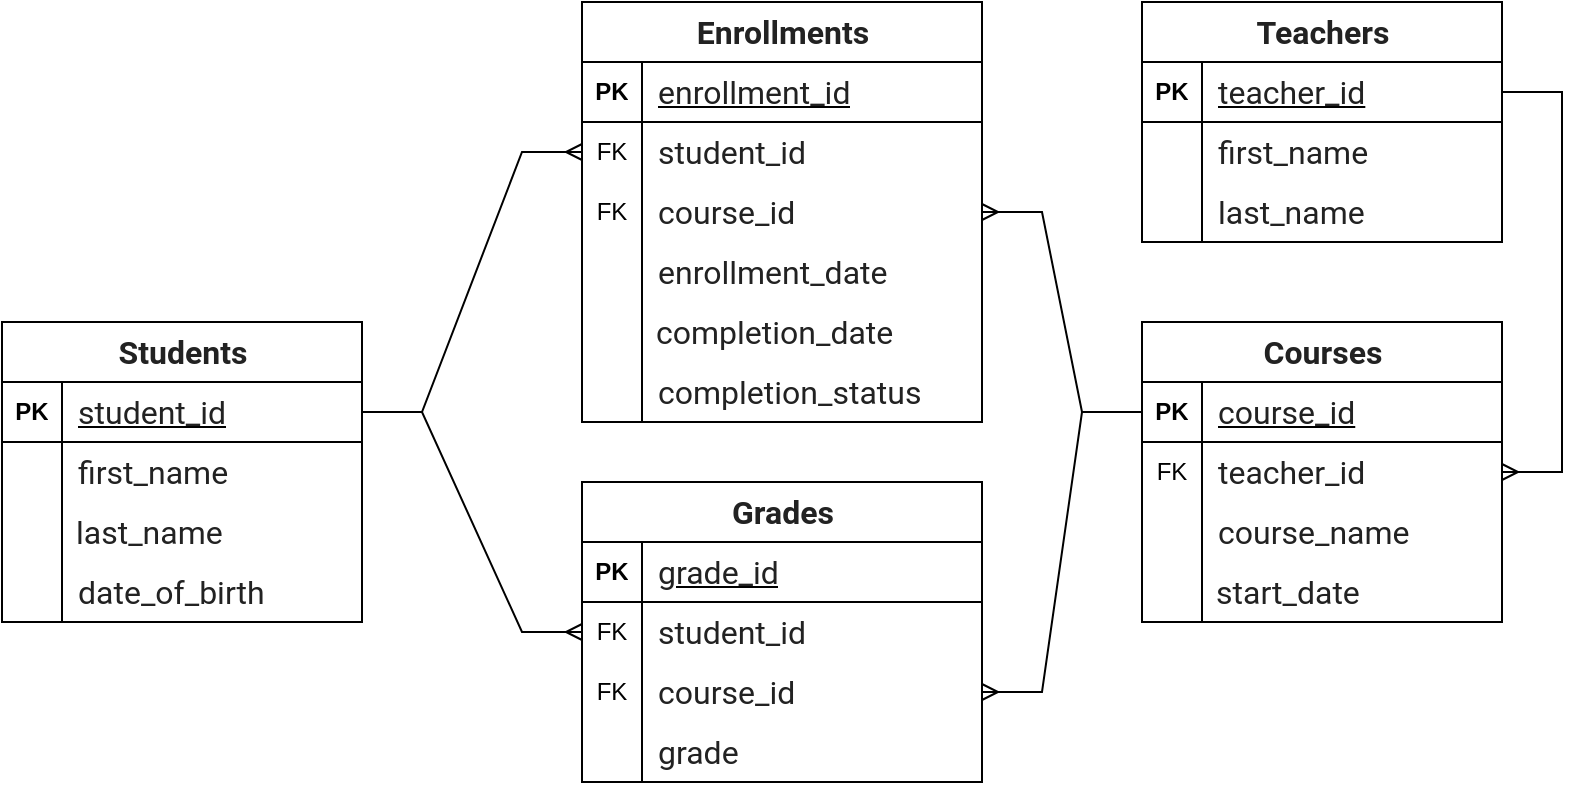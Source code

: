 <mxfile version="26.2.4">
  <diagram name="Страница — 1" id="yV7i9b6TGxlEWFrf97ch">
    <mxGraphModel dx="843" dy="443" grid="1" gridSize="10" guides="1" tooltips="1" connect="1" arrows="1" fold="1" page="1" pageScale="1" pageWidth="827" pageHeight="1169" math="0" shadow="0">
      <root>
        <mxCell id="0" />
        <mxCell id="1" parent="0" />
        <mxCell id="GBBFvadkxrKFWc1dBbzb-1" value="&lt;span style=&quot;transition: var(--focus-outline-transition); box-sizing: border-box; line-height: inherit; color: rgb(34, 34, 34); font-family: Roboto, sans-serif; font-size: 16px; text-align: start; text-wrap-mode: wrap; background-color: rgb(255, 255, 255);&quot;&gt;Students&lt;/span&gt;" style="shape=table;startSize=30;container=1;collapsible=1;childLayout=tableLayout;fixedRows=1;rowLines=0;fontStyle=1;align=center;resizeLast=1;html=1;" parent="1" vertex="1">
          <mxGeometry x="30" y="240" width="180" height="150" as="geometry" />
        </mxCell>
        <mxCell id="GBBFvadkxrKFWc1dBbzb-2" value="" style="shape=tableRow;horizontal=0;startSize=0;swimlaneHead=0;swimlaneBody=0;fillColor=none;collapsible=0;dropTarget=0;points=[[0,0.5],[1,0.5]];portConstraint=eastwest;top=0;left=0;right=0;bottom=1;" parent="GBBFvadkxrKFWc1dBbzb-1" vertex="1">
          <mxGeometry y="30" width="180" height="30" as="geometry" />
        </mxCell>
        <mxCell id="GBBFvadkxrKFWc1dBbzb-3" value="PK" style="shape=partialRectangle;connectable=0;fillColor=none;top=0;left=0;bottom=0;right=0;fontStyle=1;overflow=hidden;whiteSpace=wrap;html=1;" parent="GBBFvadkxrKFWc1dBbzb-2" vertex="1">
          <mxGeometry width="30" height="30" as="geometry">
            <mxRectangle width="30" height="30" as="alternateBounds" />
          </mxGeometry>
        </mxCell>
        <mxCell id="GBBFvadkxrKFWc1dBbzb-4" value="&lt;span style=&quot;color: rgb(34, 34, 34); font-family: Roboto, sans-serif; font-size: 16px; font-weight: 400; background-color: rgb(255, 255, 255);&quot;&gt;student_id&lt;/span&gt;" style="shape=partialRectangle;connectable=0;fillColor=none;top=0;left=0;bottom=0;right=0;align=left;spacingLeft=6;fontStyle=5;overflow=hidden;whiteSpace=wrap;html=1;" parent="GBBFvadkxrKFWc1dBbzb-2" vertex="1">
          <mxGeometry x="30" width="150" height="30" as="geometry">
            <mxRectangle width="150" height="30" as="alternateBounds" />
          </mxGeometry>
        </mxCell>
        <mxCell id="GBBFvadkxrKFWc1dBbzb-5" value="" style="shape=tableRow;horizontal=0;startSize=0;swimlaneHead=0;swimlaneBody=0;fillColor=none;collapsible=0;dropTarget=0;points=[[0,0.5],[1,0.5]];portConstraint=eastwest;top=0;left=0;right=0;bottom=0;" parent="GBBFvadkxrKFWc1dBbzb-1" vertex="1">
          <mxGeometry y="60" width="180" height="30" as="geometry" />
        </mxCell>
        <mxCell id="GBBFvadkxrKFWc1dBbzb-6" value="" style="shape=partialRectangle;connectable=0;fillColor=none;top=0;left=0;bottom=0;right=0;editable=1;overflow=hidden;whiteSpace=wrap;html=1;" parent="GBBFvadkxrKFWc1dBbzb-5" vertex="1">
          <mxGeometry width="30" height="30" as="geometry">
            <mxRectangle width="30" height="30" as="alternateBounds" />
          </mxGeometry>
        </mxCell>
        <mxCell id="GBBFvadkxrKFWc1dBbzb-7" value="&lt;span style=&quot;color: rgb(34, 34, 34); font-family: Roboto, sans-serif; font-size: 16px; background-color: rgb(255, 255, 255);&quot;&gt;first_name&lt;/span&gt;" style="shape=partialRectangle;connectable=0;fillColor=none;top=0;left=0;bottom=0;right=0;align=left;spacingLeft=6;overflow=hidden;whiteSpace=wrap;html=1;" parent="GBBFvadkxrKFWc1dBbzb-5" vertex="1">
          <mxGeometry x="30" width="150" height="30" as="geometry">
            <mxRectangle width="150" height="30" as="alternateBounds" />
          </mxGeometry>
        </mxCell>
        <mxCell id="GBBFvadkxrKFWc1dBbzb-8" value="" style="shape=tableRow;horizontal=0;startSize=0;swimlaneHead=0;swimlaneBody=0;fillColor=none;collapsible=0;dropTarget=0;points=[[0,0.5],[1,0.5]];portConstraint=eastwest;top=0;left=0;right=0;bottom=0;" parent="GBBFvadkxrKFWc1dBbzb-1" vertex="1">
          <mxGeometry y="90" width="180" height="30" as="geometry" />
        </mxCell>
        <mxCell id="GBBFvadkxrKFWc1dBbzb-9" value="" style="shape=partialRectangle;connectable=0;fillColor=none;top=0;left=0;bottom=0;right=0;editable=1;overflow=hidden;whiteSpace=wrap;html=1;" parent="GBBFvadkxrKFWc1dBbzb-8" vertex="1">
          <mxGeometry width="30" height="30" as="geometry">
            <mxRectangle width="30" height="30" as="alternateBounds" />
          </mxGeometry>
        </mxCell>
        <mxCell id="GBBFvadkxrKFWc1dBbzb-10" value="&#xa;&lt;span style=&quot;color: rgb(34, 34, 34); font-family: Roboto, sans-serif; font-size: 16px; font-style: normal; font-variant-ligatures: normal; font-variant-caps: normal; font-weight: 400; letter-spacing: normal; orphans: 2; text-align: start; text-indent: 0px; text-transform: none; widows: 2; word-spacing: 0px; -webkit-text-stroke-width: 0px; white-space: normal; background-color: rgb(255, 255, 255); text-decoration-thickness: initial; text-decoration-style: initial; text-decoration-color: initial; display: inline !important; float: none;&quot;&gt;last_name&lt;/span&gt;&#xa;&#xa;" style="shape=partialRectangle;connectable=0;fillColor=none;top=0;left=0;bottom=0;right=0;align=left;spacingLeft=16;overflow=hidden;whiteSpace=wrap;html=1;spacing=-9;" parent="GBBFvadkxrKFWc1dBbzb-8" vertex="1">
          <mxGeometry x="30" width="150" height="30" as="geometry">
            <mxRectangle width="150" height="30" as="alternateBounds" />
          </mxGeometry>
        </mxCell>
        <mxCell id="GBBFvadkxrKFWc1dBbzb-11" value="" style="shape=tableRow;horizontal=0;startSize=0;swimlaneHead=0;swimlaneBody=0;fillColor=none;collapsible=0;dropTarget=0;points=[[0,0.5],[1,0.5]];portConstraint=eastwest;top=0;left=0;right=0;bottom=0;" parent="GBBFvadkxrKFWc1dBbzb-1" vertex="1">
          <mxGeometry y="120" width="180" height="30" as="geometry" />
        </mxCell>
        <mxCell id="GBBFvadkxrKFWc1dBbzb-12" value="" style="shape=partialRectangle;connectable=0;fillColor=none;top=0;left=0;bottom=0;right=0;editable=1;overflow=hidden;whiteSpace=wrap;html=1;" parent="GBBFvadkxrKFWc1dBbzb-11" vertex="1">
          <mxGeometry width="30" height="30" as="geometry">
            <mxRectangle width="30" height="30" as="alternateBounds" />
          </mxGeometry>
        </mxCell>
        <mxCell id="GBBFvadkxrKFWc1dBbzb-13" value="&lt;span style=&quot;color: rgb(34, 34, 34); font-family: Roboto, sans-serif; font-size: 16px; background-color: rgb(255, 255, 255);&quot;&gt;date_of_birth&lt;/span&gt;" style="shape=partialRectangle;connectable=0;fillColor=none;top=0;left=0;bottom=0;right=0;align=left;spacingLeft=6;overflow=hidden;whiteSpace=wrap;html=1;" parent="GBBFvadkxrKFWc1dBbzb-11" vertex="1">
          <mxGeometry x="30" width="150" height="30" as="geometry">
            <mxRectangle width="150" height="30" as="alternateBounds" />
          </mxGeometry>
        </mxCell>
        <mxCell id="GBBFvadkxrKFWc1dBbzb-17" value="&lt;span style=&quot;transition: var(--focus-outline-transition); box-sizing: border-box; line-height: inherit; color: rgb(34, 34, 34); font-family: Roboto, sans-serif; font-size: 16px; text-align: start; text-wrap-mode: wrap; background-color: rgb(255, 255, 255);&quot;&gt;Teachers&lt;/span&gt;" style="shape=table;startSize=30;container=1;collapsible=1;childLayout=tableLayout;fixedRows=1;rowLines=0;fontStyle=1;align=center;resizeLast=1;html=1;" parent="1" vertex="1">
          <mxGeometry x="600" y="80" width="180" height="120" as="geometry" />
        </mxCell>
        <mxCell id="GBBFvadkxrKFWc1dBbzb-18" value="" style="shape=tableRow;horizontal=0;startSize=0;swimlaneHead=0;swimlaneBody=0;fillColor=none;collapsible=0;dropTarget=0;points=[[0,0.5],[1,0.5]];portConstraint=eastwest;top=0;left=0;right=0;bottom=1;" parent="GBBFvadkxrKFWc1dBbzb-17" vertex="1">
          <mxGeometry y="30" width="180" height="30" as="geometry" />
        </mxCell>
        <mxCell id="GBBFvadkxrKFWc1dBbzb-19" value="PK" style="shape=partialRectangle;connectable=0;fillColor=none;top=0;left=0;bottom=0;right=0;fontStyle=1;overflow=hidden;whiteSpace=wrap;html=1;" parent="GBBFvadkxrKFWc1dBbzb-18" vertex="1">
          <mxGeometry width="30" height="30" as="geometry">
            <mxRectangle width="30" height="30" as="alternateBounds" />
          </mxGeometry>
        </mxCell>
        <mxCell id="GBBFvadkxrKFWc1dBbzb-20" value="&lt;span style=&quot;color: rgb(34, 34, 34); font-family: Roboto, sans-serif; font-size: 16px; font-weight: 400; background-color: rgb(255, 255, 255);&quot;&gt;teacher_id&lt;/span&gt;" style="shape=partialRectangle;connectable=0;fillColor=none;top=0;left=0;bottom=0;right=0;align=left;spacingLeft=6;fontStyle=5;overflow=hidden;whiteSpace=wrap;html=1;" parent="GBBFvadkxrKFWc1dBbzb-18" vertex="1">
          <mxGeometry x="30" width="150" height="30" as="geometry">
            <mxRectangle width="150" height="30" as="alternateBounds" />
          </mxGeometry>
        </mxCell>
        <mxCell id="GBBFvadkxrKFWc1dBbzb-24" value="" style="shape=tableRow;horizontal=0;startSize=0;swimlaneHead=0;swimlaneBody=0;fillColor=none;collapsible=0;dropTarget=0;points=[[0,0.5],[1,0.5]];portConstraint=eastwest;top=0;left=0;right=0;bottom=0;" parent="GBBFvadkxrKFWc1dBbzb-17" vertex="1">
          <mxGeometry y="60" width="180" height="30" as="geometry" />
        </mxCell>
        <mxCell id="GBBFvadkxrKFWc1dBbzb-25" value="" style="shape=partialRectangle;connectable=0;fillColor=none;top=0;left=0;bottom=0;right=0;editable=1;overflow=hidden;whiteSpace=wrap;html=1;" parent="GBBFvadkxrKFWc1dBbzb-24" vertex="1">
          <mxGeometry width="30" height="30" as="geometry">
            <mxRectangle width="30" height="30" as="alternateBounds" />
          </mxGeometry>
        </mxCell>
        <mxCell id="GBBFvadkxrKFWc1dBbzb-26" value="&lt;span style=&quot;color: rgb(34, 34, 34); font-family: Roboto, sans-serif; font-size: 16px; background-color: rgb(255, 255, 255);&quot;&gt;first_name&lt;/span&gt;" style="shape=partialRectangle;connectable=0;fillColor=none;top=0;left=0;bottom=0;right=0;align=left;spacingLeft=6;overflow=hidden;whiteSpace=wrap;html=1;" parent="GBBFvadkxrKFWc1dBbzb-24" vertex="1">
          <mxGeometry x="30" width="150" height="30" as="geometry">
            <mxRectangle width="150" height="30" as="alternateBounds" />
          </mxGeometry>
        </mxCell>
        <mxCell id="GBBFvadkxrKFWc1dBbzb-27" value="" style="shape=tableRow;horizontal=0;startSize=0;swimlaneHead=0;swimlaneBody=0;fillColor=none;collapsible=0;dropTarget=0;points=[[0,0.5],[1,0.5]];portConstraint=eastwest;top=0;left=0;right=0;bottom=0;" parent="GBBFvadkxrKFWc1dBbzb-17" vertex="1">
          <mxGeometry y="90" width="180" height="30" as="geometry" />
        </mxCell>
        <mxCell id="GBBFvadkxrKFWc1dBbzb-28" value="" style="shape=partialRectangle;connectable=0;fillColor=none;top=0;left=0;bottom=0;right=0;editable=1;overflow=hidden;whiteSpace=wrap;html=1;" parent="GBBFvadkxrKFWc1dBbzb-27" vertex="1">
          <mxGeometry width="30" height="30" as="geometry">
            <mxRectangle width="30" height="30" as="alternateBounds" />
          </mxGeometry>
        </mxCell>
        <mxCell id="GBBFvadkxrKFWc1dBbzb-29" value="&lt;span style=&quot;color: rgb(34, 34, 34); font-family: Roboto, sans-serif; font-size: 16px; background-color: rgb(255, 255, 255);&quot;&gt;last_name&lt;/span&gt;" style="shape=partialRectangle;connectable=0;fillColor=none;top=0;left=0;bottom=0;right=0;align=left;spacingLeft=6;overflow=hidden;whiteSpace=wrap;html=1;" parent="GBBFvadkxrKFWc1dBbzb-27" vertex="1">
          <mxGeometry x="30" width="150" height="30" as="geometry">
            <mxRectangle width="150" height="30" as="alternateBounds" />
          </mxGeometry>
        </mxCell>
        <mxCell id="GBBFvadkxrKFWc1dBbzb-40" value="&lt;span style=&quot;transition: var(--focus-outline-transition); box-sizing: border-box; line-height: inherit; color: rgb(34, 34, 34); font-family: Roboto, sans-serif; font-size: 16px; text-align: start; text-wrap-mode: wrap; background-color: rgb(255, 255, 255);&quot;&gt;Courses&lt;/span&gt;" style="shape=table;startSize=30;container=1;collapsible=1;childLayout=tableLayout;fixedRows=1;rowLines=0;fontStyle=1;align=center;resizeLast=1;html=1;" parent="1" vertex="1">
          <mxGeometry x="600" y="240" width="180" height="150" as="geometry" />
        </mxCell>
        <mxCell id="GBBFvadkxrKFWc1dBbzb-41" value="" style="shape=tableRow;horizontal=0;startSize=0;swimlaneHead=0;swimlaneBody=0;fillColor=none;collapsible=0;dropTarget=0;points=[[0,0.5],[1,0.5]];portConstraint=eastwest;top=0;left=0;right=0;bottom=1;" parent="GBBFvadkxrKFWc1dBbzb-40" vertex="1">
          <mxGeometry y="30" width="180" height="30" as="geometry" />
        </mxCell>
        <mxCell id="GBBFvadkxrKFWc1dBbzb-42" value="PK" style="shape=partialRectangle;connectable=0;fillColor=none;top=0;left=0;bottom=0;right=0;fontStyle=1;overflow=hidden;whiteSpace=wrap;html=1;" parent="GBBFvadkxrKFWc1dBbzb-41" vertex="1">
          <mxGeometry width="30" height="30" as="geometry">
            <mxRectangle width="30" height="30" as="alternateBounds" />
          </mxGeometry>
        </mxCell>
        <mxCell id="GBBFvadkxrKFWc1dBbzb-43" value="&lt;span style=&quot;color: rgb(34, 34, 34); font-family: Roboto, sans-serif; font-size: 16px; font-weight: 400; background-color: rgb(255, 255, 255);&quot;&gt;course_id&lt;/span&gt;" style="shape=partialRectangle;connectable=0;fillColor=none;top=0;left=0;bottom=0;right=0;align=left;spacingLeft=6;fontStyle=5;overflow=hidden;whiteSpace=wrap;html=1;" parent="GBBFvadkxrKFWc1dBbzb-41" vertex="1">
          <mxGeometry x="30" width="150" height="30" as="geometry">
            <mxRectangle width="150" height="30" as="alternateBounds" />
          </mxGeometry>
        </mxCell>
        <mxCell id="GBBFvadkxrKFWc1dBbzb-44" value="" style="shape=tableRow;horizontal=0;startSize=0;swimlaneHead=0;swimlaneBody=0;fillColor=none;collapsible=0;dropTarget=0;points=[[0,0.5],[1,0.5]];portConstraint=eastwest;top=0;left=0;right=0;bottom=0;" parent="GBBFvadkxrKFWc1dBbzb-40" vertex="1">
          <mxGeometry y="60" width="180" height="30" as="geometry" />
        </mxCell>
        <mxCell id="GBBFvadkxrKFWc1dBbzb-45" value="FK" style="shape=partialRectangle;connectable=0;fillColor=none;top=0;left=0;bottom=0;right=0;fontStyle=0;overflow=hidden;whiteSpace=wrap;html=1;" parent="GBBFvadkxrKFWc1dBbzb-44" vertex="1">
          <mxGeometry width="30" height="30" as="geometry">
            <mxRectangle width="30" height="30" as="alternateBounds" />
          </mxGeometry>
        </mxCell>
        <mxCell id="GBBFvadkxrKFWc1dBbzb-46" value="&lt;span style=&quot;color: rgb(34, 34, 34); font-family: Roboto, sans-serif; font-size: 16px; background-color: rgb(255, 255, 255);&quot;&gt;teacher_id&lt;/span&gt;" style="shape=partialRectangle;connectable=0;fillColor=none;top=0;left=0;bottom=0;right=0;align=left;spacingLeft=6;fontStyle=0;overflow=hidden;whiteSpace=wrap;html=1;" parent="GBBFvadkxrKFWc1dBbzb-44" vertex="1">
          <mxGeometry x="30" width="150" height="30" as="geometry">
            <mxRectangle width="150" height="30" as="alternateBounds" />
          </mxGeometry>
        </mxCell>
        <mxCell id="GBBFvadkxrKFWc1dBbzb-47" value="" style="shape=tableRow;horizontal=0;startSize=0;swimlaneHead=0;swimlaneBody=0;fillColor=none;collapsible=0;dropTarget=0;points=[[0,0.5],[1,0.5]];portConstraint=eastwest;top=0;left=0;right=0;bottom=0;" parent="GBBFvadkxrKFWc1dBbzb-40" vertex="1">
          <mxGeometry y="90" width="180" height="30" as="geometry" />
        </mxCell>
        <mxCell id="GBBFvadkxrKFWc1dBbzb-48" value="" style="shape=partialRectangle;connectable=0;fillColor=none;top=0;left=0;bottom=0;right=0;editable=1;overflow=hidden;whiteSpace=wrap;html=1;" parent="GBBFvadkxrKFWc1dBbzb-47" vertex="1">
          <mxGeometry width="30" height="30" as="geometry">
            <mxRectangle width="30" height="30" as="alternateBounds" />
          </mxGeometry>
        </mxCell>
        <mxCell id="GBBFvadkxrKFWc1dBbzb-49" value="&lt;span style=&quot;color: rgb(34, 34, 34); font-family: Roboto, sans-serif; font-size: 16px; background-color: rgb(255, 255, 255);&quot;&gt;course_name&lt;/span&gt;" style="shape=partialRectangle;connectable=0;fillColor=none;top=0;left=0;bottom=0;right=0;align=left;spacingLeft=6;overflow=hidden;whiteSpace=wrap;html=1;" parent="GBBFvadkxrKFWc1dBbzb-47" vertex="1">
          <mxGeometry x="30" width="150" height="30" as="geometry">
            <mxRectangle width="150" height="30" as="alternateBounds" />
          </mxGeometry>
        </mxCell>
        <mxCell id="GBBFvadkxrKFWc1dBbzb-50" value="" style="shape=tableRow;horizontal=0;startSize=0;swimlaneHead=0;swimlaneBody=0;fillColor=none;collapsible=0;dropTarget=0;points=[[0,0.5],[1,0.5]];portConstraint=eastwest;top=0;left=0;right=0;bottom=0;" parent="GBBFvadkxrKFWc1dBbzb-40" vertex="1">
          <mxGeometry y="120" width="180" height="30" as="geometry" />
        </mxCell>
        <mxCell id="GBBFvadkxrKFWc1dBbzb-51" value="" style="shape=partialRectangle;connectable=0;fillColor=none;top=0;left=0;bottom=0;right=0;editable=1;overflow=hidden;whiteSpace=wrap;html=1;" parent="GBBFvadkxrKFWc1dBbzb-50" vertex="1">
          <mxGeometry width="30" height="30" as="geometry">
            <mxRectangle width="30" height="30" as="alternateBounds" />
          </mxGeometry>
        </mxCell>
        <mxCell id="GBBFvadkxrKFWc1dBbzb-52" value="&lt;span style=&quot;color: rgb(34, 34, 34); font-family: Roboto, sans-serif; font-size: 16px; background-color: rgb(255, 255, 255);&quot;&gt;start_date&lt;/span&gt;" style="shape=partialRectangle;connectable=0;fillColor=none;top=0;left=0;bottom=0;right=0;align=left;spacingLeft=16;overflow=hidden;whiteSpace=wrap;html=1;spacing=-9;" parent="GBBFvadkxrKFWc1dBbzb-50" vertex="1">
          <mxGeometry x="30" width="150" height="30" as="geometry">
            <mxRectangle width="150" height="30" as="alternateBounds" />
          </mxGeometry>
        </mxCell>
        <mxCell id="GBBFvadkxrKFWc1dBbzb-56" value="&lt;span style=&quot;transition: var(--focus-outline-transition); box-sizing: border-box; line-height: inherit; color: rgb(34, 34, 34); font-family: Roboto, sans-serif; font-size: 16px; text-align: start; text-wrap-mode: wrap; background-color: rgb(255, 255, 255);&quot;&gt;Enrollments&lt;/span&gt;" style="shape=table;startSize=30;container=1;collapsible=1;childLayout=tableLayout;fixedRows=1;rowLines=0;fontStyle=1;align=center;resizeLast=1;html=1;" parent="1" vertex="1">
          <mxGeometry x="320" y="80" width="200" height="210" as="geometry" />
        </mxCell>
        <mxCell id="GBBFvadkxrKFWc1dBbzb-57" value="" style="shape=tableRow;horizontal=0;startSize=0;swimlaneHead=0;swimlaneBody=0;fillColor=none;collapsible=0;dropTarget=0;points=[[0,0.5],[1,0.5]];portConstraint=eastwest;top=0;left=0;right=0;bottom=1;" parent="GBBFvadkxrKFWc1dBbzb-56" vertex="1">
          <mxGeometry y="30" width="200" height="30" as="geometry" />
        </mxCell>
        <mxCell id="GBBFvadkxrKFWc1dBbzb-58" value="PK" style="shape=partialRectangle;connectable=0;fillColor=none;top=0;left=0;bottom=0;right=0;fontStyle=1;overflow=hidden;whiteSpace=wrap;html=1;" parent="GBBFvadkxrKFWc1dBbzb-57" vertex="1">
          <mxGeometry width="30" height="30" as="geometry">
            <mxRectangle width="30" height="30" as="alternateBounds" />
          </mxGeometry>
        </mxCell>
        <mxCell id="GBBFvadkxrKFWc1dBbzb-59" value="&lt;span style=&quot;color: rgb(34, 34, 34); font-family: Roboto, sans-serif; font-size: 16px; font-weight: 400; background-color: rgb(255, 255, 255);&quot;&gt;enrollment_id&lt;/span&gt;" style="shape=partialRectangle;connectable=0;fillColor=none;top=0;left=0;bottom=0;right=0;align=left;spacingLeft=6;fontStyle=5;overflow=hidden;whiteSpace=wrap;html=1;" parent="GBBFvadkxrKFWc1dBbzb-57" vertex="1">
          <mxGeometry x="30" width="170" height="30" as="geometry">
            <mxRectangle width="170" height="30" as="alternateBounds" />
          </mxGeometry>
        </mxCell>
        <mxCell id="GBBFvadkxrKFWc1dBbzb-60" value="" style="shape=tableRow;horizontal=0;startSize=0;swimlaneHead=0;swimlaneBody=0;fillColor=none;collapsible=0;dropTarget=0;points=[[0,0.5],[1,0.5]];portConstraint=eastwest;top=0;left=0;right=0;bottom=0;" parent="GBBFvadkxrKFWc1dBbzb-56" vertex="1">
          <mxGeometry y="60" width="200" height="30" as="geometry" />
        </mxCell>
        <mxCell id="GBBFvadkxrKFWc1dBbzb-61" value="FK" style="shape=partialRectangle;connectable=0;fillColor=none;top=0;left=0;bottom=0;right=0;fontStyle=0;overflow=hidden;whiteSpace=wrap;html=1;" parent="GBBFvadkxrKFWc1dBbzb-60" vertex="1">
          <mxGeometry width="30" height="30" as="geometry">
            <mxRectangle width="30" height="30" as="alternateBounds" />
          </mxGeometry>
        </mxCell>
        <mxCell id="GBBFvadkxrKFWc1dBbzb-62" value="&lt;span style=&quot;color: rgb(34, 34, 34); font-family: Roboto, sans-serif; font-size: 16px; background-color: rgb(255, 255, 255);&quot;&gt;student_id&lt;/span&gt;" style="shape=partialRectangle;connectable=0;fillColor=none;top=0;left=0;bottom=0;right=0;align=left;spacingLeft=6;fontStyle=0;overflow=hidden;whiteSpace=wrap;html=1;" parent="GBBFvadkxrKFWc1dBbzb-60" vertex="1">
          <mxGeometry x="30" width="170" height="30" as="geometry">
            <mxRectangle width="170" height="30" as="alternateBounds" />
          </mxGeometry>
        </mxCell>
        <mxCell id="GBBFvadkxrKFWc1dBbzb-72" value="" style="shape=tableRow;horizontal=0;startSize=0;swimlaneHead=0;swimlaneBody=0;fillColor=none;collapsible=0;dropTarget=0;points=[[0,0.5],[1,0.5]];portConstraint=eastwest;top=0;left=0;right=0;bottom=0;" parent="GBBFvadkxrKFWc1dBbzb-56" vertex="1">
          <mxGeometry y="90" width="200" height="30" as="geometry" />
        </mxCell>
        <mxCell id="GBBFvadkxrKFWc1dBbzb-73" value="FK" style="shape=partialRectangle;connectable=0;fillColor=none;top=0;left=0;bottom=0;right=0;fontStyle=0;overflow=hidden;whiteSpace=wrap;html=1;" parent="GBBFvadkxrKFWc1dBbzb-72" vertex="1">
          <mxGeometry width="30" height="30" as="geometry">
            <mxRectangle width="30" height="30" as="alternateBounds" />
          </mxGeometry>
        </mxCell>
        <mxCell id="GBBFvadkxrKFWc1dBbzb-74" value="&lt;span style=&quot;color: rgb(34, 34, 34); font-family: Roboto, sans-serif; font-size: 16px; background-color: rgb(255, 255, 255);&quot;&gt;course_id&lt;/span&gt;" style="shape=partialRectangle;connectable=0;fillColor=none;top=0;left=0;bottom=0;right=0;align=left;spacingLeft=6;fontStyle=0;overflow=hidden;whiteSpace=wrap;html=1;" parent="GBBFvadkxrKFWc1dBbzb-72" vertex="1">
          <mxGeometry x="30" width="170" height="30" as="geometry">
            <mxRectangle width="170" height="30" as="alternateBounds" />
          </mxGeometry>
        </mxCell>
        <mxCell id="GBBFvadkxrKFWc1dBbzb-63" value="" style="shape=tableRow;horizontal=0;startSize=0;swimlaneHead=0;swimlaneBody=0;fillColor=none;collapsible=0;dropTarget=0;points=[[0,0.5],[1,0.5]];portConstraint=eastwest;top=0;left=0;right=0;bottom=0;" parent="GBBFvadkxrKFWc1dBbzb-56" vertex="1">
          <mxGeometry y="120" width="200" height="30" as="geometry" />
        </mxCell>
        <mxCell id="GBBFvadkxrKFWc1dBbzb-64" value="" style="shape=partialRectangle;connectable=0;fillColor=none;top=0;left=0;bottom=0;right=0;editable=1;overflow=hidden;whiteSpace=wrap;html=1;" parent="GBBFvadkxrKFWc1dBbzb-63" vertex="1">
          <mxGeometry width="30" height="30" as="geometry">
            <mxRectangle width="30" height="30" as="alternateBounds" />
          </mxGeometry>
        </mxCell>
        <mxCell id="GBBFvadkxrKFWc1dBbzb-65" value="&lt;span style=&quot;color: rgb(34, 34, 34); font-family: Roboto, sans-serif; font-size: 16px; background-color: rgb(255, 255, 255);&quot;&gt;enrollment_date&lt;/span&gt;" style="shape=partialRectangle;connectable=0;fillColor=none;top=0;left=0;bottom=0;right=0;align=left;spacingLeft=6;overflow=hidden;whiteSpace=wrap;html=1;" parent="GBBFvadkxrKFWc1dBbzb-63" vertex="1">
          <mxGeometry x="30" width="170" height="30" as="geometry">
            <mxRectangle width="170" height="30" as="alternateBounds" />
          </mxGeometry>
        </mxCell>
        <mxCell id="GBBFvadkxrKFWc1dBbzb-66" value="" style="shape=tableRow;horizontal=0;startSize=0;swimlaneHead=0;swimlaneBody=0;fillColor=none;collapsible=0;dropTarget=0;points=[[0,0.5],[1,0.5]];portConstraint=eastwest;top=0;left=0;right=0;bottom=0;" parent="GBBFvadkxrKFWc1dBbzb-56" vertex="1">
          <mxGeometry y="150" width="200" height="30" as="geometry" />
        </mxCell>
        <mxCell id="GBBFvadkxrKFWc1dBbzb-67" value="" style="shape=partialRectangle;connectable=0;fillColor=none;top=0;left=0;bottom=0;right=0;editable=1;overflow=hidden;whiteSpace=wrap;html=1;" parent="GBBFvadkxrKFWc1dBbzb-66" vertex="1">
          <mxGeometry width="30" height="30" as="geometry">
            <mxRectangle width="30" height="30" as="alternateBounds" />
          </mxGeometry>
        </mxCell>
        <mxCell id="GBBFvadkxrKFWc1dBbzb-68" value="&lt;span style=&quot;color: rgb(34, 34, 34); font-family: Roboto, sans-serif; font-size: 16px; background-color: rgb(255, 255, 255);&quot;&gt;completion_date&lt;/span&gt;" style="shape=partialRectangle;connectable=0;fillColor=none;top=0;left=0;bottom=0;right=0;align=left;spacingLeft=16;overflow=hidden;whiteSpace=wrap;html=1;spacing=-9;" parent="GBBFvadkxrKFWc1dBbzb-66" vertex="1">
          <mxGeometry x="30" width="170" height="30" as="geometry">
            <mxRectangle width="170" height="30" as="alternateBounds" />
          </mxGeometry>
        </mxCell>
        <mxCell id="GBBFvadkxrKFWc1dBbzb-69" value="" style="shape=tableRow;horizontal=0;startSize=0;swimlaneHead=0;swimlaneBody=0;fillColor=none;collapsible=0;dropTarget=0;points=[[0,0.5],[1,0.5]];portConstraint=eastwest;top=0;left=0;right=0;bottom=0;" parent="GBBFvadkxrKFWc1dBbzb-56" vertex="1">
          <mxGeometry y="180" width="200" height="30" as="geometry" />
        </mxCell>
        <mxCell id="GBBFvadkxrKFWc1dBbzb-70" value="" style="shape=partialRectangle;connectable=0;fillColor=none;top=0;left=0;bottom=0;right=0;editable=1;overflow=hidden;whiteSpace=wrap;html=1;" parent="GBBFvadkxrKFWc1dBbzb-69" vertex="1">
          <mxGeometry width="30" height="30" as="geometry">
            <mxRectangle width="30" height="30" as="alternateBounds" />
          </mxGeometry>
        </mxCell>
        <mxCell id="GBBFvadkxrKFWc1dBbzb-71" value="&lt;span style=&quot;color: rgb(34, 34, 34); font-family: Roboto, sans-serif; font-size: 16px; background-color: rgb(255, 255, 255);&quot;&gt;completion_status&lt;/span&gt;" style="shape=partialRectangle;connectable=0;fillColor=none;top=0;left=0;bottom=0;right=0;align=left;spacingLeft=6;overflow=hidden;whiteSpace=wrap;html=1;" parent="GBBFvadkxrKFWc1dBbzb-69" vertex="1">
          <mxGeometry x="30" width="170" height="30" as="geometry">
            <mxRectangle width="170" height="30" as="alternateBounds" />
          </mxGeometry>
        </mxCell>
        <mxCell id="GBBFvadkxrKFWc1dBbzb-75" value="&lt;span style=&quot;transition: var(--focus-outline-transition); box-sizing: border-box; line-height: inherit; color: rgb(34, 34, 34); font-family: Roboto, sans-serif; font-size: 16px; text-align: start; text-wrap-mode: wrap; background-color: rgb(255, 255, 255);&quot;&gt;Grades&lt;/span&gt;" style="shape=table;startSize=30;container=1;collapsible=1;childLayout=tableLayout;fixedRows=1;rowLines=0;fontStyle=1;align=center;resizeLast=1;html=1;" parent="1" vertex="1">
          <mxGeometry x="320" y="320" width="200" height="150" as="geometry" />
        </mxCell>
        <mxCell id="GBBFvadkxrKFWc1dBbzb-76" value="" style="shape=tableRow;horizontal=0;startSize=0;swimlaneHead=0;swimlaneBody=0;fillColor=none;collapsible=0;dropTarget=0;points=[[0,0.5],[1,0.5]];portConstraint=eastwest;top=0;left=0;right=0;bottom=1;" parent="GBBFvadkxrKFWc1dBbzb-75" vertex="1">
          <mxGeometry y="30" width="200" height="30" as="geometry" />
        </mxCell>
        <mxCell id="GBBFvadkxrKFWc1dBbzb-77" value="PK" style="shape=partialRectangle;connectable=0;fillColor=none;top=0;left=0;bottom=0;right=0;fontStyle=1;overflow=hidden;whiteSpace=wrap;html=1;" parent="GBBFvadkxrKFWc1dBbzb-76" vertex="1">
          <mxGeometry width="30" height="30" as="geometry">
            <mxRectangle width="30" height="30" as="alternateBounds" />
          </mxGeometry>
        </mxCell>
        <mxCell id="GBBFvadkxrKFWc1dBbzb-78" value="&lt;span style=&quot;color: rgb(34, 34, 34); font-family: Roboto, sans-serif; font-size: 16px; font-weight: 400; background-color: rgb(255, 255, 255);&quot;&gt;grade_id&lt;/span&gt;" style="shape=partialRectangle;connectable=0;fillColor=none;top=0;left=0;bottom=0;right=0;align=left;spacingLeft=6;fontStyle=5;overflow=hidden;whiteSpace=wrap;html=1;" parent="GBBFvadkxrKFWc1dBbzb-76" vertex="1">
          <mxGeometry x="30" width="170" height="30" as="geometry">
            <mxRectangle width="170" height="30" as="alternateBounds" />
          </mxGeometry>
        </mxCell>
        <mxCell id="GBBFvadkxrKFWc1dBbzb-79" value="" style="shape=tableRow;horizontal=0;startSize=0;swimlaneHead=0;swimlaneBody=0;fillColor=none;collapsible=0;dropTarget=0;points=[[0,0.5],[1,0.5]];portConstraint=eastwest;top=0;left=0;right=0;bottom=0;" parent="GBBFvadkxrKFWc1dBbzb-75" vertex="1">
          <mxGeometry y="60" width="200" height="30" as="geometry" />
        </mxCell>
        <mxCell id="GBBFvadkxrKFWc1dBbzb-80" value="FK" style="shape=partialRectangle;connectable=0;fillColor=none;top=0;left=0;bottom=0;right=0;fontStyle=0;overflow=hidden;whiteSpace=wrap;html=1;" parent="GBBFvadkxrKFWc1dBbzb-79" vertex="1">
          <mxGeometry width="30" height="30" as="geometry">
            <mxRectangle width="30" height="30" as="alternateBounds" />
          </mxGeometry>
        </mxCell>
        <mxCell id="GBBFvadkxrKFWc1dBbzb-81" value="&lt;span style=&quot;color: rgb(34, 34, 34); font-family: Roboto, sans-serif; font-size: 16px; background-color: rgb(255, 255, 255);&quot;&gt;student_id&lt;/span&gt;" style="shape=partialRectangle;connectable=0;fillColor=none;top=0;left=0;bottom=0;right=0;align=left;spacingLeft=6;fontStyle=0;overflow=hidden;whiteSpace=wrap;html=1;" parent="GBBFvadkxrKFWc1dBbzb-79" vertex="1">
          <mxGeometry x="30" width="170" height="30" as="geometry">
            <mxRectangle width="170" height="30" as="alternateBounds" />
          </mxGeometry>
        </mxCell>
        <mxCell id="GBBFvadkxrKFWc1dBbzb-82" value="" style="shape=tableRow;horizontal=0;startSize=0;swimlaneHead=0;swimlaneBody=0;fillColor=none;collapsible=0;dropTarget=0;points=[[0,0.5],[1,0.5]];portConstraint=eastwest;top=0;left=0;right=0;bottom=0;" parent="GBBFvadkxrKFWc1dBbzb-75" vertex="1">
          <mxGeometry y="90" width="200" height="30" as="geometry" />
        </mxCell>
        <mxCell id="GBBFvadkxrKFWc1dBbzb-83" value="FK" style="shape=partialRectangle;connectable=0;fillColor=none;top=0;left=0;bottom=0;right=0;fontStyle=0;overflow=hidden;whiteSpace=wrap;html=1;" parent="GBBFvadkxrKFWc1dBbzb-82" vertex="1">
          <mxGeometry width="30" height="30" as="geometry">
            <mxRectangle width="30" height="30" as="alternateBounds" />
          </mxGeometry>
        </mxCell>
        <mxCell id="GBBFvadkxrKFWc1dBbzb-84" value="&lt;span style=&quot;color: rgb(34, 34, 34); font-family: Roboto, sans-serif; font-size: 16px; background-color: rgb(255, 255, 255);&quot;&gt;course_id&lt;/span&gt;" style="shape=partialRectangle;connectable=0;fillColor=none;top=0;left=0;bottom=0;right=0;align=left;spacingLeft=6;fontStyle=0;overflow=hidden;whiteSpace=wrap;html=1;" parent="GBBFvadkxrKFWc1dBbzb-82" vertex="1">
          <mxGeometry x="30" width="170" height="30" as="geometry">
            <mxRectangle width="170" height="30" as="alternateBounds" />
          </mxGeometry>
        </mxCell>
        <mxCell id="GBBFvadkxrKFWc1dBbzb-85" value="" style="shape=tableRow;horizontal=0;startSize=0;swimlaneHead=0;swimlaneBody=0;fillColor=none;collapsible=0;dropTarget=0;points=[[0,0.5],[1,0.5]];portConstraint=eastwest;top=0;left=0;right=0;bottom=0;" parent="GBBFvadkxrKFWc1dBbzb-75" vertex="1">
          <mxGeometry y="120" width="200" height="30" as="geometry" />
        </mxCell>
        <mxCell id="GBBFvadkxrKFWc1dBbzb-86" value="" style="shape=partialRectangle;connectable=0;fillColor=none;top=0;left=0;bottom=0;right=0;editable=1;overflow=hidden;whiteSpace=wrap;html=1;" parent="GBBFvadkxrKFWc1dBbzb-85" vertex="1">
          <mxGeometry width="30" height="30" as="geometry">
            <mxRectangle width="30" height="30" as="alternateBounds" />
          </mxGeometry>
        </mxCell>
        <mxCell id="GBBFvadkxrKFWc1dBbzb-87" value="&lt;span style=&quot;color: rgb(34, 34, 34); font-family: Roboto, sans-serif; font-size: 16px; background-color: rgb(255, 255, 255);&quot;&gt;grade&lt;/span&gt;" style="shape=partialRectangle;connectable=0;fillColor=none;top=0;left=0;bottom=0;right=0;align=left;spacingLeft=6;overflow=hidden;whiteSpace=wrap;html=1;" parent="GBBFvadkxrKFWc1dBbzb-85" vertex="1">
          <mxGeometry x="30" width="170" height="30" as="geometry">
            <mxRectangle width="170" height="30" as="alternateBounds" />
          </mxGeometry>
        </mxCell>
        <mxCell id="GBBFvadkxrKFWc1dBbzb-96" value="" style="edgeStyle=entityRelationEdgeStyle;fontSize=12;html=1;endArrow=ERmany;rounded=0;exitX=1;exitY=0.5;exitDx=0;exitDy=0;" parent="1" source="GBBFvadkxrKFWc1dBbzb-18" target="GBBFvadkxrKFWc1dBbzb-44" edge="1">
          <mxGeometry width="100" height="100" relative="1" as="geometry">
            <mxPoint x="360" y="330" as="sourcePoint" />
            <mxPoint x="460" y="230" as="targetPoint" />
          </mxGeometry>
        </mxCell>
        <mxCell id="GBBFvadkxrKFWc1dBbzb-97" value="" style="edgeStyle=entityRelationEdgeStyle;fontSize=12;html=1;endArrow=ERmany;rounded=0;exitX=0;exitY=0.5;exitDx=0;exitDy=0;" parent="1" source="GBBFvadkxrKFWc1dBbzb-41" target="GBBFvadkxrKFWc1dBbzb-72" edge="1">
          <mxGeometry width="100" height="100" relative="1" as="geometry">
            <mxPoint x="360" y="330" as="sourcePoint" />
            <mxPoint x="460" y="230" as="targetPoint" />
          </mxGeometry>
        </mxCell>
        <mxCell id="GBBFvadkxrKFWc1dBbzb-98" value="" style="edgeStyle=entityRelationEdgeStyle;fontSize=12;html=1;endArrow=ERmany;rounded=0;entryX=1;entryY=0.5;entryDx=0;entryDy=0;" parent="1" source="GBBFvadkxrKFWc1dBbzb-41" target="GBBFvadkxrKFWc1dBbzb-82" edge="1">
          <mxGeometry width="100" height="100" relative="1" as="geometry">
            <mxPoint x="360" y="330" as="sourcePoint" />
            <mxPoint x="460" y="230" as="targetPoint" />
          </mxGeometry>
        </mxCell>
        <mxCell id="GBBFvadkxrKFWc1dBbzb-99" value="" style="edgeStyle=entityRelationEdgeStyle;fontSize=12;html=1;endArrow=ERmany;rounded=0;entryX=0;entryY=0.5;entryDx=0;entryDy=0;" parent="1" source="GBBFvadkxrKFWc1dBbzb-2" target="GBBFvadkxrKFWc1dBbzb-60" edge="1">
          <mxGeometry width="100" height="100" relative="1" as="geometry">
            <mxPoint x="360" y="330" as="sourcePoint" />
            <mxPoint x="460" y="230" as="targetPoint" />
          </mxGeometry>
        </mxCell>
        <mxCell id="GBBFvadkxrKFWc1dBbzb-100" value="" style="edgeStyle=entityRelationEdgeStyle;fontSize=12;html=1;endArrow=ERmany;rounded=0;exitX=1;exitY=0.5;exitDx=0;exitDy=0;" parent="1" source="GBBFvadkxrKFWc1dBbzb-2" target="GBBFvadkxrKFWc1dBbzb-79" edge="1">
          <mxGeometry width="100" height="100" relative="1" as="geometry">
            <mxPoint x="360" y="330" as="sourcePoint" />
            <mxPoint x="460" y="230" as="targetPoint" />
          </mxGeometry>
        </mxCell>
      </root>
    </mxGraphModel>
  </diagram>
</mxfile>
